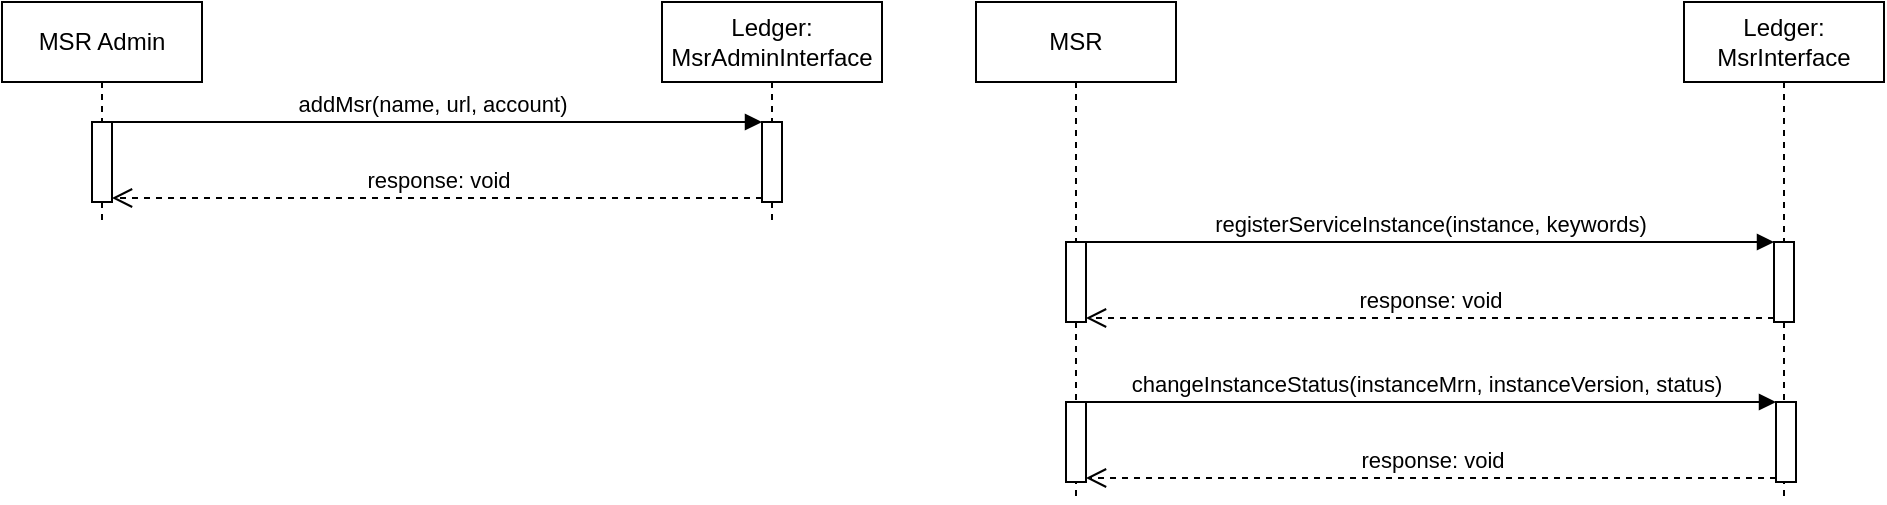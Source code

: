 <mxfile version="20.3.0" type="device"><diagram id="qmPswbO840gxthrv-eqG" name="Page-1"><mxGraphModel dx="3769" dy="1233" grid="1" gridSize="10" guides="1" tooltips="1" connect="1" arrows="1" fold="1" page="1" pageScale="1" pageWidth="827" pageHeight="1169" math="0" shadow="0"><root><mxCell id="0"/><mxCell id="1" parent="0"/><mxCell id="9R_dQq5Hjw1rBOJnhL-P-1" value="MSR" style="shape=umlLifeline;perimeter=lifelinePerimeter;whiteSpace=wrap;html=1;container=1;collapsible=0;recursiveResize=0;outlineConnect=0;" parent="1" vertex="1"><mxGeometry x="297" y="200" width="100" height="250" as="geometry"/></mxCell><mxCell id="9R_dQq5Hjw1rBOJnhL-P-6" value="" style="html=1;points=[];perimeter=orthogonalPerimeter;" parent="9R_dQq5Hjw1rBOJnhL-P-1" vertex="1"><mxGeometry x="45" y="120" width="10" height="40" as="geometry"/></mxCell><mxCell id="9R_dQq5Hjw1rBOJnhL-P-13" value="" style="html=1;points=[];perimeter=orthogonalPerimeter;" parent="9R_dQq5Hjw1rBOJnhL-P-1" vertex="1"><mxGeometry x="45" y="200" width="10" height="40" as="geometry"/></mxCell><mxCell id="9R_dQq5Hjw1rBOJnhL-P-2" value="Ledger: MsrInterface" style="shape=umlLifeline;perimeter=lifelinePerimeter;whiteSpace=wrap;html=1;container=1;collapsible=0;recursiveResize=0;outlineConnect=0;" parent="1" vertex="1"><mxGeometry x="651" y="200" width="100" height="250" as="geometry"/></mxCell><mxCell id="9R_dQq5Hjw1rBOJnhL-P-10" value="" style="html=1;points=[];perimeter=orthogonalPerimeter;" parent="9R_dQq5Hjw1rBOJnhL-P-2" vertex="1"><mxGeometry x="45" y="120" width="10" height="40" as="geometry"/></mxCell><mxCell id="9R_dQq5Hjw1rBOJnhL-P-14" value="" style="html=1;points=[];perimeter=orthogonalPerimeter;" parent="9R_dQq5Hjw1rBOJnhL-P-2" vertex="1"><mxGeometry x="46" y="200" width="10" height="40" as="geometry"/></mxCell><mxCell id="9R_dQq5Hjw1rBOJnhL-P-11" value="registerServiceInstance(instance, keywords)" style="html=1;verticalAlign=bottom;endArrow=block;entryX=0;entryY=0;rounded=0;" parent="1" source="9R_dQq5Hjw1rBOJnhL-P-6" target="9R_dQq5Hjw1rBOJnhL-P-10" edge="1"><mxGeometry relative="1" as="geometry"><mxPoint x="627" y="280" as="sourcePoint"/></mxGeometry></mxCell><mxCell id="9R_dQq5Hjw1rBOJnhL-P-12" value="response: void" style="html=1;verticalAlign=bottom;endArrow=open;dashed=1;endSize=8;exitX=0;exitY=0.95;rounded=0;" parent="1" source="9R_dQq5Hjw1rBOJnhL-P-10" target="9R_dQq5Hjw1rBOJnhL-P-6" edge="1"><mxGeometry relative="1" as="geometry"><mxPoint x="627" y="356" as="targetPoint"/></mxGeometry></mxCell><mxCell id="9R_dQq5Hjw1rBOJnhL-P-15" value="changeInstanceStatus(instanceMrn, instanceVersion, status)" style="html=1;verticalAlign=bottom;endArrow=block;entryX=0;entryY=0;rounded=0;" parent="1" source="9R_dQq5Hjw1rBOJnhL-P-1" target="9R_dQq5Hjw1rBOJnhL-P-14" edge="1"><mxGeometry relative="1" as="geometry"><mxPoint x="626" y="360" as="sourcePoint"/></mxGeometry></mxCell><mxCell id="9R_dQq5Hjw1rBOJnhL-P-16" value="response: void" style="html=1;verticalAlign=bottom;endArrow=open;dashed=1;endSize=8;exitX=0;exitY=0.95;rounded=0;" parent="1" source="9R_dQq5Hjw1rBOJnhL-P-14" target="9R_dQq5Hjw1rBOJnhL-P-13" edge="1"><mxGeometry relative="1" as="geometry"><mxPoint x="626" y="436" as="targetPoint"/></mxGeometry></mxCell><mxCell id="9R_dQq5Hjw1rBOJnhL-P-19" value="Ledger: MsrAdminInterface" style="shape=umlLifeline;perimeter=lifelinePerimeter;whiteSpace=wrap;html=1;container=1;collapsible=0;recursiveResize=0;outlineConnect=0;" parent="1" vertex="1"><mxGeometry x="140" y="200" width="110" height="110" as="geometry"/></mxCell><mxCell id="9R_dQq5Hjw1rBOJnhL-P-22" value="" style="html=1;points=[];perimeter=orthogonalPerimeter;" parent="9R_dQq5Hjw1rBOJnhL-P-19" vertex="1"><mxGeometry x="50" y="60" width="10" height="40" as="geometry"/></mxCell><mxCell id="9R_dQq5Hjw1rBOJnhL-P-20" value="MSR Admin" style="shape=umlLifeline;perimeter=lifelinePerimeter;whiteSpace=wrap;html=1;container=1;collapsible=0;recursiveResize=0;outlineConnect=0;" parent="1" vertex="1"><mxGeometry x="-190" y="200" width="100" height="110" as="geometry"/></mxCell><mxCell id="9R_dQq5Hjw1rBOJnhL-P-21" value="" style="html=1;points=[];perimeter=orthogonalPerimeter;" parent="9R_dQq5Hjw1rBOJnhL-P-20" vertex="1"><mxGeometry x="45" y="60" width="10" height="40" as="geometry"/></mxCell><mxCell id="9R_dQq5Hjw1rBOJnhL-P-23" value="addMsr(name, url, account)" style="html=1;verticalAlign=bottom;endArrow=block;entryX=0;entryY=0;rounded=0;" parent="1" source="9R_dQq5Hjw1rBOJnhL-P-20" target="9R_dQq5Hjw1rBOJnhL-P-22" edge="1"><mxGeometry relative="1" as="geometry"><mxPoint x="120" y="250" as="sourcePoint"/></mxGeometry></mxCell><mxCell id="9R_dQq5Hjw1rBOJnhL-P-24" value="response: void" style="html=1;verticalAlign=bottom;endArrow=open;dashed=1;endSize=8;exitX=0;exitY=0.95;rounded=0;" parent="1" source="9R_dQq5Hjw1rBOJnhL-P-22" target="9R_dQq5Hjw1rBOJnhL-P-21" edge="1"><mxGeometry relative="1" as="geometry"><mxPoint x="120" y="326" as="targetPoint"/></mxGeometry></mxCell></root></mxGraphModel></diagram></mxfile>